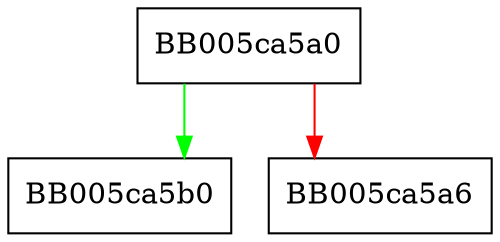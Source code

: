digraph help_get_legacy_alg_type_from_keymgmt {
  node [shape="box"];
  graph [splines=ortho];
  BB005ca5a0 -> BB005ca5b0 [color="green"];
  BB005ca5a0 -> BB005ca5a6 [color="red"];
}